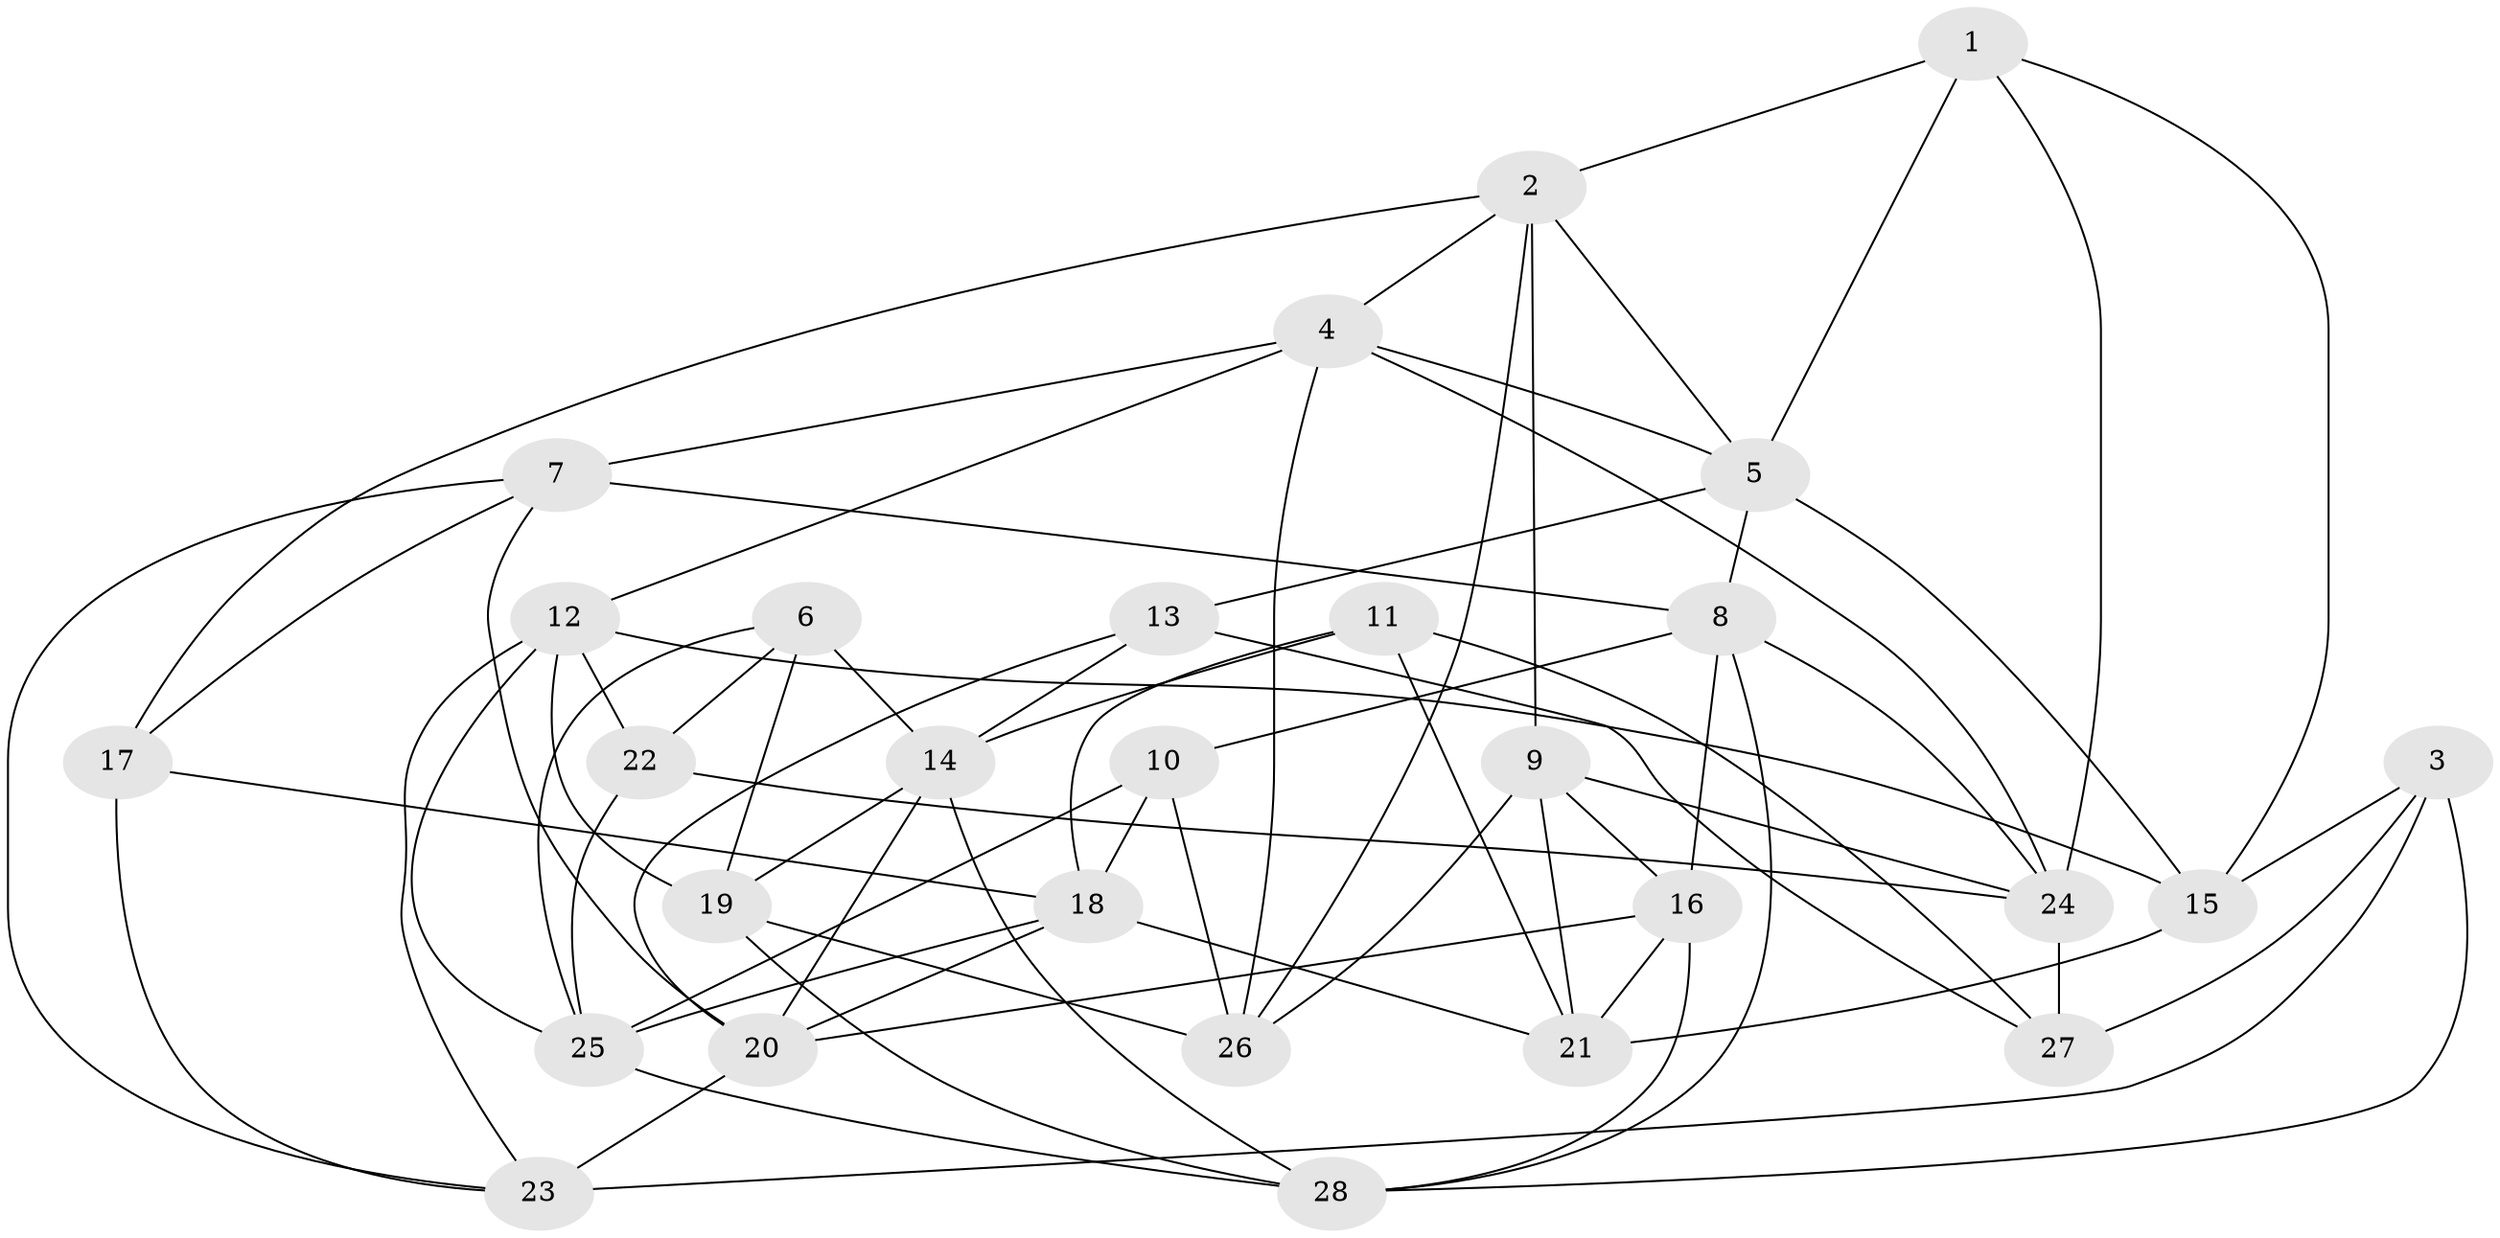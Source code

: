 // original degree distribution, {4: 1.0}
// Generated by graph-tools (version 1.1) at 2025/02/03/09/25 03:02:59]
// undirected, 28 vertices, 71 edges
graph export_dot {
graph [start="1"]
  node [color=gray90,style=filled];
  1;
  2;
  3;
  4;
  5;
  6;
  7;
  8;
  9;
  10;
  11;
  12;
  13;
  14;
  15;
  16;
  17;
  18;
  19;
  20;
  21;
  22;
  23;
  24;
  25;
  26;
  27;
  28;
  1 -- 2 [weight=1.0];
  1 -- 5 [weight=1.0];
  1 -- 15 [weight=1.0];
  1 -- 24 [weight=1.0];
  2 -- 4 [weight=1.0];
  2 -- 5 [weight=1.0];
  2 -- 9 [weight=1.0];
  2 -- 17 [weight=1.0];
  2 -- 26 [weight=1.0];
  3 -- 15 [weight=1.0];
  3 -- 23 [weight=2.0];
  3 -- 27 [weight=2.0];
  3 -- 28 [weight=1.0];
  4 -- 5 [weight=1.0];
  4 -- 7 [weight=1.0];
  4 -- 12 [weight=1.0];
  4 -- 24 [weight=1.0];
  4 -- 26 [weight=1.0];
  5 -- 8 [weight=1.0];
  5 -- 13 [weight=3.0];
  5 -- 15 [weight=1.0];
  6 -- 14 [weight=1.0];
  6 -- 19 [weight=1.0];
  6 -- 22 [weight=1.0];
  6 -- 25 [weight=1.0];
  7 -- 8 [weight=2.0];
  7 -- 17 [weight=1.0];
  7 -- 20 [weight=1.0];
  7 -- 23 [weight=1.0];
  8 -- 10 [weight=1.0];
  8 -- 16 [weight=2.0];
  8 -- 24 [weight=1.0];
  8 -- 28 [weight=1.0];
  9 -- 16 [weight=1.0];
  9 -- 21 [weight=1.0];
  9 -- 24 [weight=2.0];
  9 -- 26 [weight=1.0];
  10 -- 18 [weight=1.0];
  10 -- 25 [weight=1.0];
  10 -- 26 [weight=1.0];
  11 -- 14 [weight=1.0];
  11 -- 18 [weight=1.0];
  11 -- 21 [weight=1.0];
  11 -- 27 [weight=1.0];
  12 -- 15 [weight=1.0];
  12 -- 19 [weight=1.0];
  12 -- 22 [weight=1.0];
  12 -- 23 [weight=1.0];
  12 -- 25 [weight=1.0];
  13 -- 14 [weight=1.0];
  13 -- 20 [weight=1.0];
  13 -- 27 [weight=1.0];
  14 -- 19 [weight=1.0];
  14 -- 20 [weight=1.0];
  14 -- 28 [weight=1.0];
  15 -- 21 [weight=2.0];
  16 -- 20 [weight=1.0];
  16 -- 21 [weight=1.0];
  16 -- 28 [weight=1.0];
  17 -- 18 [weight=1.0];
  17 -- 23 [weight=1.0];
  18 -- 20 [weight=1.0];
  18 -- 21 [weight=1.0];
  18 -- 25 [weight=1.0];
  19 -- 26 [weight=2.0];
  19 -- 28 [weight=1.0];
  20 -- 23 [weight=1.0];
  22 -- 24 [weight=3.0];
  22 -- 25 [weight=1.0];
  24 -- 27 [weight=2.0];
  25 -- 28 [weight=1.0];
}
